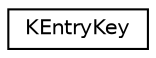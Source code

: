 digraph "Graphical Class Hierarchy"
{
  edge [fontname="Helvetica",fontsize="10",labelfontname="Helvetica",labelfontsize="10"];
  node [fontname="Helvetica",fontsize="10",shape=record];
  rankdir="LR";
  Node0 [label="KEntryKey",height=0.2,width=0.4,color="black", fillcolor="white", style="filled",URL="$structKEntryKey.html",tooltip="key structure holding both the actual key and the group to which it belongs. "];
}
